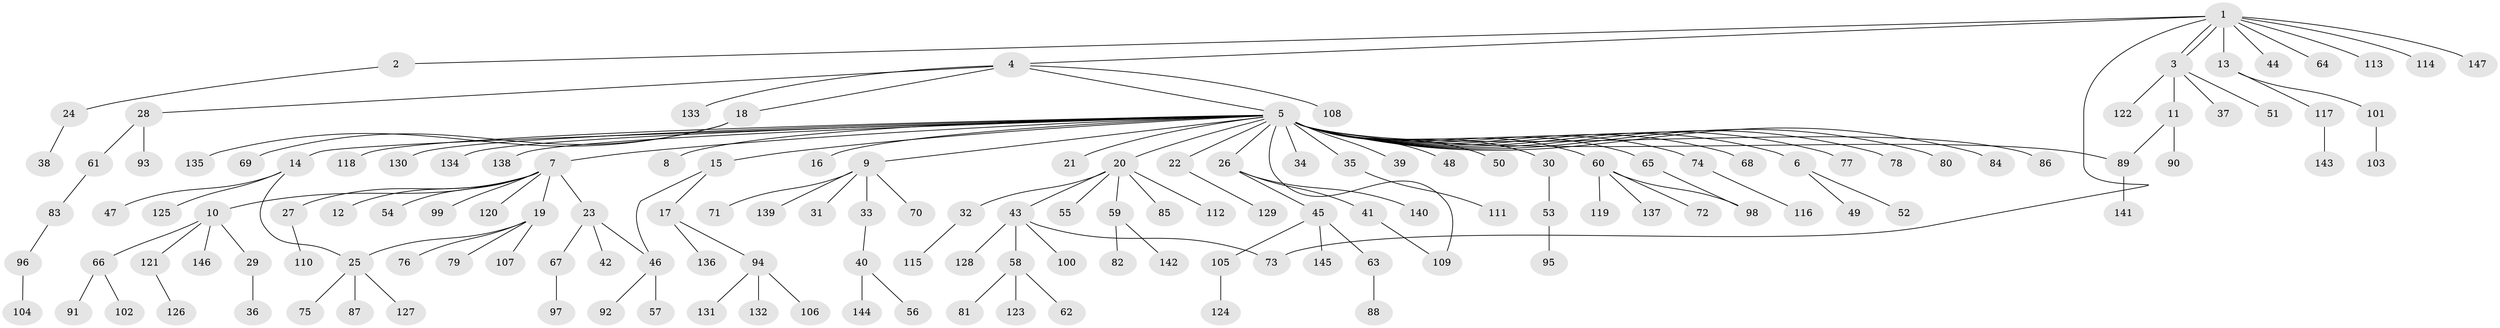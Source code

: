 // coarse degree distribution, {7: 0.017241379310344827, 4: 0.034482758620689655, 42: 0.017241379310344827, 3: 0.034482758620689655, 2: 0.08620689655172414, 1: 0.8103448275862069}
// Generated by graph-tools (version 1.1) at 2025/18/03/04/25 18:18:14]
// undirected, 147 vertices, 153 edges
graph export_dot {
graph [start="1"]
  node [color=gray90,style=filled];
  1;
  2;
  3;
  4;
  5;
  6;
  7;
  8;
  9;
  10;
  11;
  12;
  13;
  14;
  15;
  16;
  17;
  18;
  19;
  20;
  21;
  22;
  23;
  24;
  25;
  26;
  27;
  28;
  29;
  30;
  31;
  32;
  33;
  34;
  35;
  36;
  37;
  38;
  39;
  40;
  41;
  42;
  43;
  44;
  45;
  46;
  47;
  48;
  49;
  50;
  51;
  52;
  53;
  54;
  55;
  56;
  57;
  58;
  59;
  60;
  61;
  62;
  63;
  64;
  65;
  66;
  67;
  68;
  69;
  70;
  71;
  72;
  73;
  74;
  75;
  76;
  77;
  78;
  79;
  80;
  81;
  82;
  83;
  84;
  85;
  86;
  87;
  88;
  89;
  90;
  91;
  92;
  93;
  94;
  95;
  96;
  97;
  98;
  99;
  100;
  101;
  102;
  103;
  104;
  105;
  106;
  107;
  108;
  109;
  110;
  111;
  112;
  113;
  114;
  115;
  116;
  117;
  118;
  119;
  120;
  121;
  122;
  123;
  124;
  125;
  126;
  127;
  128;
  129;
  130;
  131;
  132;
  133;
  134;
  135;
  136;
  137;
  138;
  139;
  140;
  141;
  142;
  143;
  144;
  145;
  146;
  147;
  1 -- 2;
  1 -- 3;
  1 -- 3;
  1 -- 4;
  1 -- 13;
  1 -- 44;
  1 -- 64;
  1 -- 73;
  1 -- 113;
  1 -- 114;
  1 -- 147;
  2 -- 24;
  3 -- 11;
  3 -- 37;
  3 -- 51;
  3 -- 122;
  4 -- 5;
  4 -- 18;
  4 -- 28;
  4 -- 108;
  4 -- 133;
  5 -- 6;
  5 -- 7;
  5 -- 8;
  5 -- 9;
  5 -- 14;
  5 -- 15;
  5 -- 16;
  5 -- 20;
  5 -- 21;
  5 -- 22;
  5 -- 26;
  5 -- 30;
  5 -- 34;
  5 -- 35;
  5 -- 39;
  5 -- 48;
  5 -- 50;
  5 -- 60;
  5 -- 65;
  5 -- 68;
  5 -- 74;
  5 -- 77;
  5 -- 78;
  5 -- 80;
  5 -- 84;
  5 -- 86;
  5 -- 89;
  5 -- 109;
  5 -- 118;
  5 -- 130;
  5 -- 134;
  5 -- 138;
  6 -- 49;
  6 -- 52;
  7 -- 10;
  7 -- 12;
  7 -- 19;
  7 -- 23;
  7 -- 27;
  7 -- 54;
  7 -- 99;
  7 -- 120;
  9 -- 31;
  9 -- 33;
  9 -- 70;
  9 -- 71;
  9 -- 139;
  10 -- 29;
  10 -- 66;
  10 -- 121;
  10 -- 146;
  11 -- 89;
  11 -- 90;
  13 -- 101;
  13 -- 117;
  14 -- 25;
  14 -- 47;
  14 -- 125;
  15 -- 17;
  15 -- 46;
  17 -- 94;
  17 -- 136;
  18 -- 69;
  18 -- 135;
  19 -- 25;
  19 -- 76;
  19 -- 79;
  19 -- 107;
  20 -- 32;
  20 -- 43;
  20 -- 55;
  20 -- 59;
  20 -- 85;
  20 -- 112;
  22 -- 129;
  23 -- 42;
  23 -- 46;
  23 -- 67;
  24 -- 38;
  25 -- 75;
  25 -- 87;
  25 -- 127;
  26 -- 41;
  26 -- 45;
  26 -- 140;
  27 -- 110;
  28 -- 61;
  28 -- 93;
  29 -- 36;
  30 -- 53;
  32 -- 115;
  33 -- 40;
  35 -- 111;
  40 -- 56;
  40 -- 144;
  41 -- 109;
  43 -- 58;
  43 -- 73;
  43 -- 100;
  43 -- 128;
  45 -- 63;
  45 -- 105;
  45 -- 145;
  46 -- 57;
  46 -- 92;
  53 -- 95;
  58 -- 62;
  58 -- 81;
  58 -- 123;
  59 -- 82;
  59 -- 142;
  60 -- 72;
  60 -- 98;
  60 -- 119;
  60 -- 137;
  61 -- 83;
  63 -- 88;
  65 -- 98;
  66 -- 91;
  66 -- 102;
  67 -- 97;
  74 -- 116;
  83 -- 96;
  89 -- 141;
  94 -- 106;
  94 -- 131;
  94 -- 132;
  96 -- 104;
  101 -- 103;
  105 -- 124;
  117 -- 143;
  121 -- 126;
}
